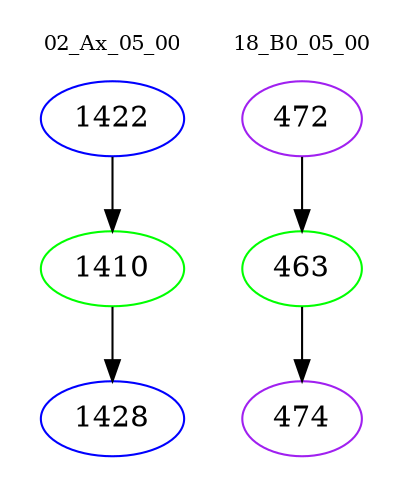 digraph{
subgraph cluster_0 {
color = white
label = "02_Ax_05_00";
fontsize=10;
T0_1422 [label="1422", color="blue"]
T0_1422 -> T0_1410 [color="black"]
T0_1410 [label="1410", color="green"]
T0_1410 -> T0_1428 [color="black"]
T0_1428 [label="1428", color="blue"]
}
subgraph cluster_1 {
color = white
label = "18_B0_05_00";
fontsize=10;
T1_472 [label="472", color="purple"]
T1_472 -> T1_463 [color="black"]
T1_463 [label="463", color="green"]
T1_463 -> T1_474 [color="black"]
T1_474 [label="474", color="purple"]
}
}

